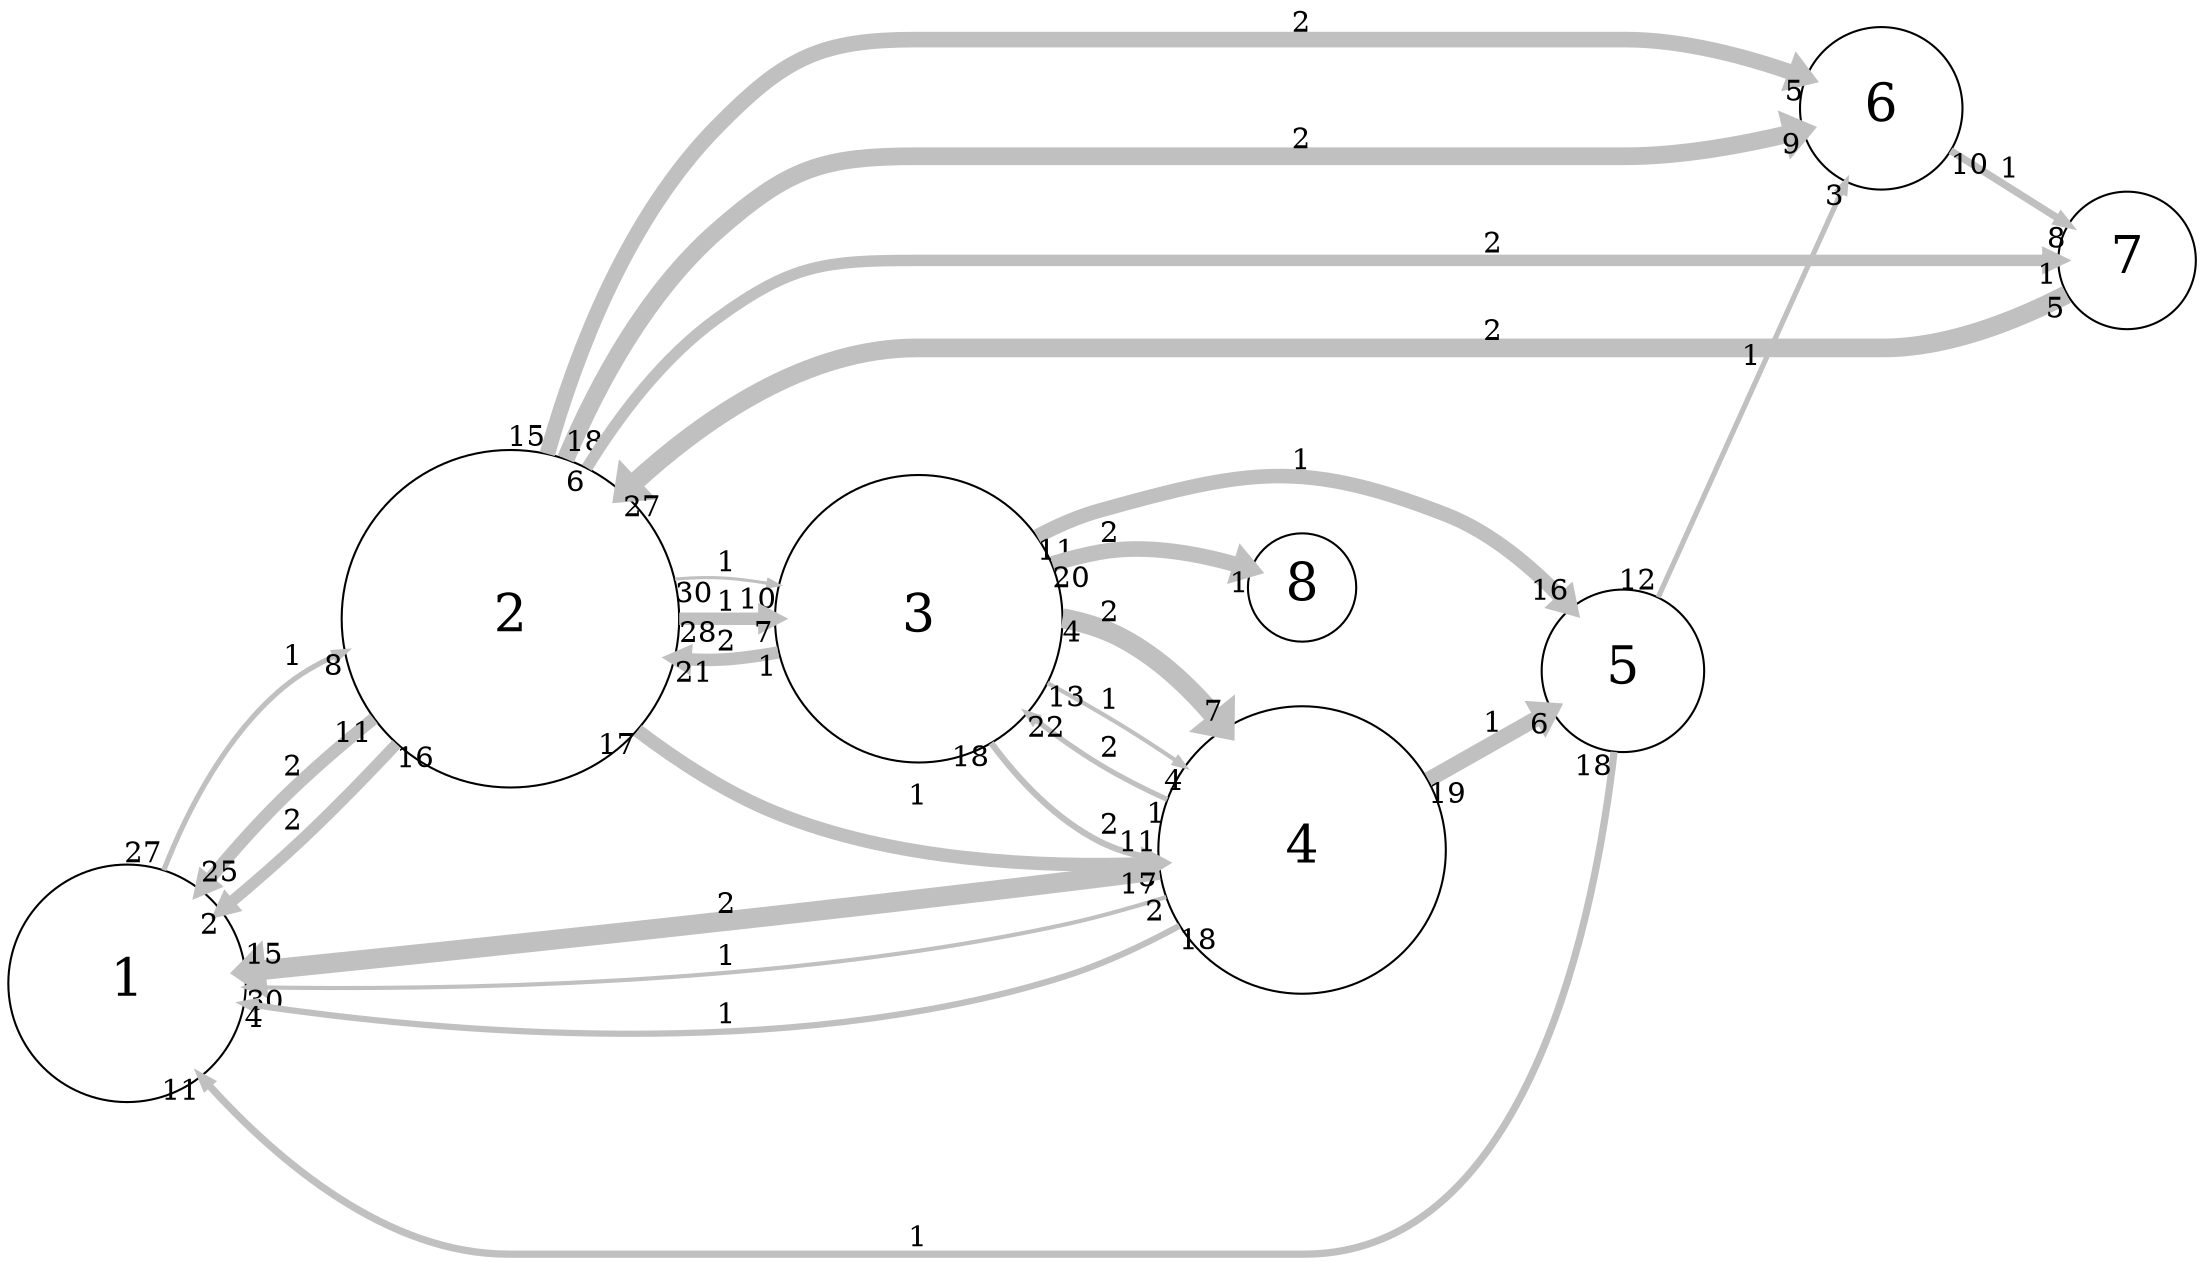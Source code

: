 digraph "" {
	graph [bb="0,0,1030.5,596.5",
		overlap=false,
		rankdir=LR,
		ratio=0.5,
		scale=1,
		splines=spline
	];
	node [fontsize=25,
		label="\N",
		shape=circle
	];
	edge [arrowsize=0.5,
		splines=true
	];
	0	[height=1.5833,
		label=1,
		pos="56.5,133",
		width=1.5833];
	1	[height=2.25,
		label=2,
		pos="237.5,315",
		width=2.25];
	0 -> 1	[key=0,
		capacity=1,
		color=grey,
		from_pd=26,
		head_lp="154.78,305.43",
		headlabel=8,
		label=1,
		lp="135.5,292.25",
		penwidth=2.5,
		pos="e,158.15,297.18 73.444,187.92 85.084,219.14 103.85,256.73 132.12,281 137.63,285.73 143.81,289.8 150.34,293.31",
		pt=16,
		tail_lp="66.694,196.17",
		taillabel=27,
		to_pd=7];
	1 -> 0	[key=0,
		capacity=2,
		color=grey,
		from_pd=10,
		head_lp="99.567,185.24",
		headlabel=25,
		label=2,
		lp="135.5,235.25",
		penwidth=6.0,
		pos="e,92.817,176.99 175.33,262.4 160.81,249.25 145.63,234.91 132.12,221 121.35,209.9 110.28,197.48 100.08,185.56",
		pt=9,
		tail_lp="168.58,270.65",
		taillabel=11,
		to_pd=24];
	1 -> 0	[key=1,
		capacity=2,
		color=grey,
		from_pd=15,
		head_lp="98.83,159.5",
		headlabel=2,
		label=2,
		lp="135.5,209.25",
		penwidth=5.5,
		pos="e,102.21,167.75 186.19,252.05 171.51,234.8 155.05,216.46 138.88,200.5 130.08,191.83 120.29,183.05 110.63,174.82",
		pt=10,
		tail_lp="179.44,243.8",
		taillabel=16,
		to_pd=1];
	2	[height=1.9167,
		label=3,
		pos="430.5,315",
		width=1.9167];
	1 -> 2	[key=0,
		capacity=1,
		color=grey,
		from_pd=29,
		head_lp="356.66,324.62",
		headlabel=10,
		label=1,
		lp="340.5,344.25",
		penwidth=1.5,
		pos="e,363.41,332.87 315.97,336.14 325.34,337 334.8,337.1 343.88,336 347.96,335.51 352.14,334.88 356.34,334.17",
		pt=18,
		tail_lp="322.72,344.39",
		taillabel=30,
		to_pd=9];
	1 -> 2	[key=1,
		capacity=1,
		color=grey,
		from_pd=27,
		head_lp="357.86,306.75",
		headlabel=7,
		label=1,
		lp="340.5,323.25",
		penwidth=6.0,
		pos="e,361.23,315 318.95,315 329.17,315 339.63,315 349.84,315",
		pt=9,
		tail_lp="325.7,306.75",
		taillabel=28,
		to_pd=6];
	3	[height=1.9167,
		label=4,
		pos="611.5,192",
		width=1.9167];
	1 -> 3	[key=0,
		capacity=1,
		color=grey,
		from_pd=16,
		head_lp="538.95,197.13",
		headlabel=8,
		label=1,
		lp="430.5,229.25",
		penwidth=6.5,
		pos="e,542.33,188.88 297.74,260.57 316.89,245.52 339.01,230.57 361.5,220.5 414.64,196.69 480.27,189.99 530.8,189.01",
		pt=8,
		tail_lp="304.49,252.32",
		taillabel=17,
		to_pd=7];
	5	[height=1.0833,
		label=6,
		pos="882.5,546",
		width=1.0833];
	1 -> 5	[key=0,
		capacity=2,
		color=grey,
		from_pd=14,
		head_lp="842.94,553.36",
		headlabel=5,
		label=2,
		lp="611.5,588.25",
		penwidth=7.5,
		pos="e,846.32,561.61 258.01,393.85 273.01,440.68 297.97,498.43 337.12,538 368.85,570.05 384.4,580 429.5,580 429.5,580 429.5,580 762.5,\
580 787.2,580 813.71,573.14 835.43,565.59",
		pt=6,
		tail_lp="251.26,402.1",
		taillabel=15,
		to_pd=4];
	1 -> 5	[key=1,
		capacity=2,
		color=grey,
		from_pd=17,
		head_lp="841.2,527.33",
		headlabel=9,
		label=2,
		lp="611.5,532.25",
		penwidth=8.5,
		pos="e,844.57,535.58 267.29,390.68 283.43,424.6 306.54,462.79 337.12,489 370.46,517.57 385.6,524 429.5,524 429.5,524 429.5,524 762.5,\
524 785.88,524 811.42,528.16 832.82,532.86",
		pt=4,
		tail_lp="274.04,398.93",
		taillabel=18,
		to_pd=8];
	6	[height=0.91667,
		label=7,
		pos="997.5,475",
		width=0.91667];
	1 -> 6	[key=0,
		capacity=2,
		color=grey,
		from_pd=5,
		head_lp="960.98,466.75",
		headlabel=1,
		label=2,
		lp="701.5,483.25",
		penwidth=5.5,
		pos="e,964.35,475 277.94,385.36 293.74,408.15 313.78,431.73 337.12,448 372.22,472.45 386.73,475 429.5,475 429.5,475 429.5,475 883.5,475 \
906.51,475 932.15,475 953.19,475",
		pt=10,
		tail_lp="274.56,377.11",
		taillabel=6,
		to_pd=0];
	2 -> 1	[key=0,
		capacity=2,
		color=grey,
		from_pd=0,
		head_lp="323.02,286.09",
		headlabel=21,
		label=2,
		lp="340.5,302.25",
		penwidth=6.0,
		pos="e,316.27,294.34 363.4,297.55 356.84,296.31 350.25,295.25 343.88,294.5 338.55,293.87 333.08,293.64 327.58,293.73",
		pt=9,
		tail_lp="360.02,289.3",
		taillabel=1,
		to_pd=20];
	2 -> 3	[key=0,
		capacity=2,
		color=grey,
		from_pd=17,
		head_lp="535.48,179.93",
		headlabel=11,
		label=2,
		lp="520.5,205.25",
		penwidth=3.0,
		pos="e,542.23,188.18 461.47,252.89 475.26,231.2 493.81,209.14 517.12,196.5 522.18,193.76 527.63,191.69 533.26,190.16",
		pt=15,
		tail_lp="454.72,244.64",
		taillabel=18,
		to_pd=10];
	2 -> 3	[key=1,
		capacity=2,
		color=grey,
		from_pd=3,
		head_lp="570.54,258.71",
		headlabel=7,
		label=2,
		lp="520.5,308.25",
		penwidth=9.5,
		pos="e,573.92,250.46 499.12,307.49 507.8,304.92 516.29,301.51 523.88,297 539.79,287.53 554.07,274.03 566.23,259.84",
		pt=2,
		tail_lp="502.49,299.24",
		taillabel=4,
		to_pd=6];
	2 -> 3	[key=2,
		capacity=1,
		color=grey,
		from_pd=12,
		head_lp="551.98,224.52",
		headlabel=4,
		label=1,
		lp="520.5,266.25",
		penwidth=2.0,
		pos="e,555.36,232.77 488.97,278.34 500.6,270.73 512.69,262.69 523.88,255 532.06,249.37 540.59,243.35 548.98,237.35",
		pt=17,
		tail_lp="495.72,282.46",
		taillabel=13,
		to_pd=3];
	4	[height=1.0833,
		label=5,
		pos="761.5,282",
		width=1.0833];
	2 -> 4	[key=0,
		capacity=1,
		color=grey,
		from_pd=10,
		head_lp="743.27,320.65",
		headlabel=16,
		label=1,
		lp="611.5,382.25",
		penwidth=7.0,
		pos="e,736.52,312.4 489.85,351.14 498.71,355.2 507.96,358.69 517.12,361 587.59,378.73 613.27,382.56 680.5,355 698.65,347.56 715.3,334.06 \
728.65,320.67",
		pt=7,
		tail_lp="496.6,359.39",
		taillabel=11,
		to_pd=15];
	7	[height=0.71693,
		label=8,
		pos="611.5,320",
		width=0.71693];
	2 -> 7	[key=0,
		capacity=2,
		color=grey,
		from_pd=19,
		head_lp="583.88,321.42",
		headlabel=1,
		label=2,
		lp="520.5,348.25",
		penwidth=7.5,
		pos="e,587.25,329.67 496.53,336.05 503.42,337.66 510.38,339.04 517.12,340 536.82,342.82 558.57,338.6 576.12,333.32",
		pt=6,
		tail_lp="503.28,327.8",
		taillabel=20,
		to_pd=0];
	3 -> 0	[key=0,
		capacity=2,
		color=grey,
		from_pd=16,
		head_lp="120.32,147.23",
		headlabel=15,
		label=2,
		lp="340.5,172.25",
		penwidth=9.5,
		pos="e,113.57,138.98 542.71,184.77 436.54,173.44 232.19,151.64 125.74,140.28",
		pt=2,
		tail_lp="535.96,193.02",
		taillabel=17,
		to_pd=14];
	3 -> 0	[key=1,
		capacity=1,
		color=grey,
		from_pd=1,
		head_lp="120.64,123.95",
		headlabel=30,
		label=1,
		lp="340.5,150.25",
		penwidth=2.0,
		pos="e,113.89,132.2 544.84,172.56 530.02,168.65 514.3,164.86 499.5,162 366.98,136.36 208.4,132.24 121.79,132.19",
		pt=17,
		tail_lp="541.46,164.31",
		taillabel=2,
		to_pd=29];
	3 -> 0	[key=2,
		capacity=1,
		color=grey,
		from_pd=17,
		head_lp="116.68,116.44",
		headlabel=4,
		label=1,
		lp="340.5,124.25",
		penwidth=3.0,
		pos="e,113.31,124.69 550.19,159.57 534.1,152.1 516.47,144.9 499.5,140 370.03,102.58 210.21,113.2 122.59,123.56",
		pt=15,
		tail_lp="556.94,151.32",
		taillabel=18,
		to_pd=3];
	3 -> 2	[key=0,
		capacity=2,
		color=grey,
		from_pd=0,
		head_lp="485.7,256.97",
		headlabel=22,
		label=2,
		lp="520.5,243.25",
		penwidth=2.5,
		pos="e,478.95,265.22 547.2,217.39 536.83,222.5 526.44,228.25 517.12,234.5 506.28,241.77 495.51,250.44 485.45,259.35",
		pt=16,
		tail_lp="543.82,225.64",
		taillabel=1,
		to_pd=21];
	3 -> 4	[key=0,
		capacity=1,
		color=grey,
		from_pd=18,
		head_lp="724.18,253.72",
		headlabel=6,
		label=1,
		lp="701.5,255.25",
		penwidth=7.5,
		pos="e,727.56,261.97 670.99,227.57 686.62,237.07 703.21,247.16 717.81,256.04",
		pt=6,
		tail_lp="677.74,219.32",
		taillabel=19,
		to_pd=5];
	5 -> 6	[key=0,
		capacity=1,
		color=grey,
		from_pd=9,
		head_lp="965.48,500.62",
		headlabel=8,
		label=1,
		lp="943.5,516.25",
		penwidth=3.5,
		pos="e,968.86,492.37 916.18,525.46 930,516.78 946.15,506.64 960.32,497.73",
		pt=14,
		tail_lp="922.93,533.71",
		taillabel=10,
		to_pd=7];
	6 -> 1	[key=0,
		capacity=2,
		color=grey,
		from_pd=4,
		head_lp="309.48,371.49",
		headlabel=27,
		label=2,
		lp="701.5,444.25",
		penwidth=9.0,
		pos="e,302.73,363.24 964.83,468.63 951.48,466.06 935.77,463.2 921.5,461 890.52,456.23 391.01,403.54 361.5,393 345.05,387.13 328.53,378.75 \
313.17,369.64",
		pt=3,
		tail_lp="961.45,476.88",
		taillabel=5,
		to_pd=26];
	4 -> 0	[key=0,
		capacity=1,
		color=grey,
		from_pd=17,
		head_lp="84.329,78.979",
		headlabel=11,
		label=1,
		lp="430.5,8.25",
		penwidth=3.5,
		pos="e,91.079,87.229 757.78,242.79 750.05,165.3 720.87,0 612.5,0 236.5,0 236.5,0 236.5,0 180.48,0 130.59,42.496 97.811,79.446",
		pt=14,
		tail_lp="751.03,234.54",
		taillabel=18,
		to_pd=10];
	4 -> 5	[key=0,
		capacity=1,
		color=grey,
		from_pd=11,
		head_lp="868.89,502.29",
		headlabel=3,
		label=1,
		lp="822.5,429.25",
		penwidth=2.5,
		pos="e,865.52,510.54 778.55,317.6 800.17,365.57 838.61,450.86 861.91,502.54",
		pt=16,
		tail_lp="785.3,325.85",
		taillabel=12,
		to_pd=2];
}
